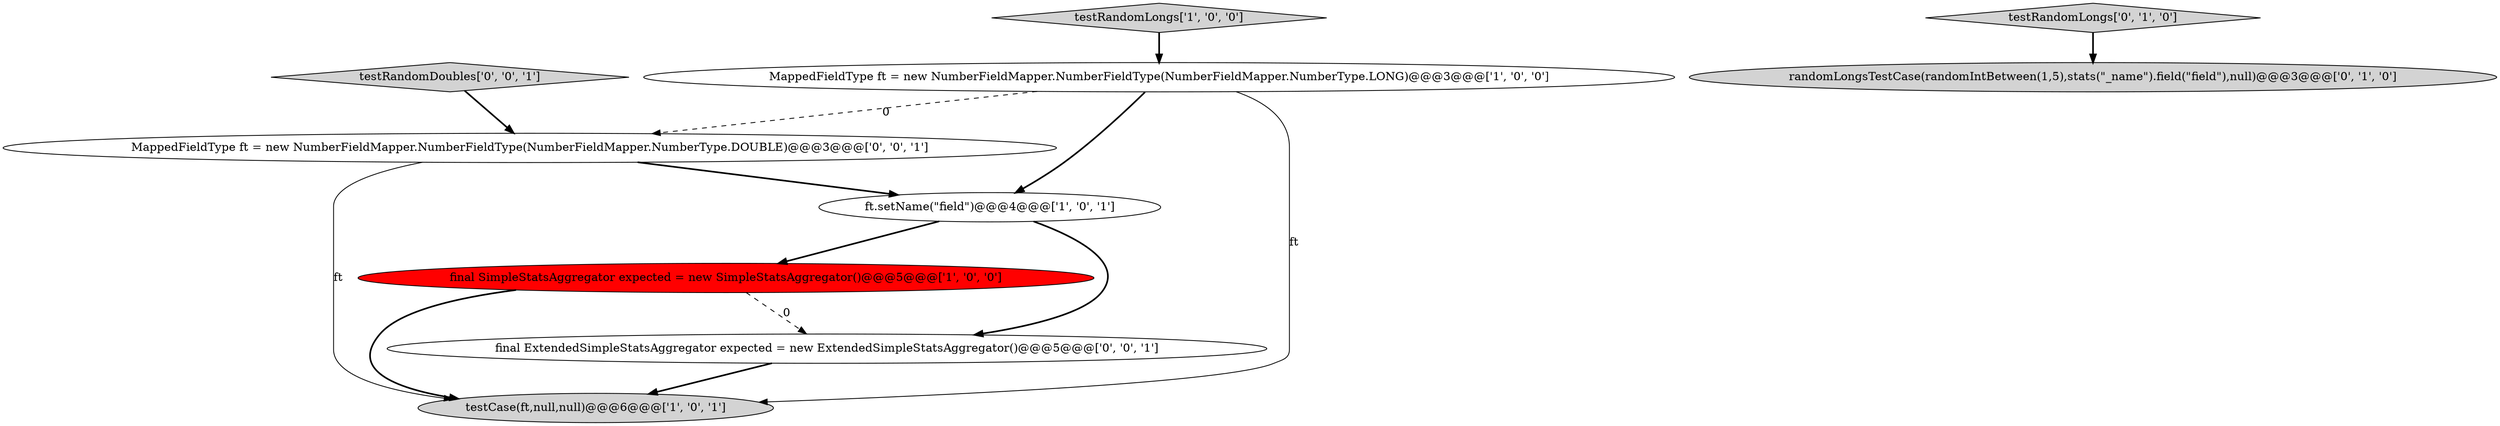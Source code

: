 digraph {
8 [style = filled, label = "final ExtendedSimpleStatsAggregator expected = new ExtendedSimpleStatsAggregator()@@@5@@@['0', '0', '1']", fillcolor = white, shape = ellipse image = "AAA0AAABBB3BBB"];
0 [style = filled, label = "testRandomLongs['1', '0', '0']", fillcolor = lightgray, shape = diamond image = "AAA0AAABBB1BBB"];
6 [style = filled, label = "testRandomLongs['0', '1', '0']", fillcolor = lightgray, shape = diamond image = "AAA0AAABBB2BBB"];
2 [style = filled, label = "MappedFieldType ft = new NumberFieldMapper.NumberFieldType(NumberFieldMapper.NumberType.LONG)@@@3@@@['1', '0', '0']", fillcolor = white, shape = ellipse image = "AAA0AAABBB1BBB"];
7 [style = filled, label = "MappedFieldType ft = new NumberFieldMapper.NumberFieldType(NumberFieldMapper.NumberType.DOUBLE)@@@3@@@['0', '0', '1']", fillcolor = white, shape = ellipse image = "AAA0AAABBB3BBB"];
3 [style = filled, label = "final SimpleStatsAggregator expected = new SimpleStatsAggregator()@@@5@@@['1', '0', '0']", fillcolor = red, shape = ellipse image = "AAA1AAABBB1BBB"];
9 [style = filled, label = "testRandomDoubles['0', '0', '1']", fillcolor = lightgray, shape = diamond image = "AAA0AAABBB3BBB"];
5 [style = filled, label = "randomLongsTestCase(randomIntBetween(1,5),stats(\"_name\").field(\"field\"),null)@@@3@@@['0', '1', '0']", fillcolor = lightgray, shape = ellipse image = "AAA0AAABBB2BBB"];
1 [style = filled, label = "ft.setName(\"field\")@@@4@@@['1', '0', '1']", fillcolor = white, shape = ellipse image = "AAA0AAABBB1BBB"];
4 [style = filled, label = "testCase(ft,null,null)@@@6@@@['1', '0', '1']", fillcolor = lightgray, shape = ellipse image = "AAA0AAABBB1BBB"];
1->3 [style = bold, label=""];
2->4 [style = solid, label="ft"];
3->8 [style = dashed, label="0"];
6->5 [style = bold, label=""];
7->1 [style = bold, label=""];
1->8 [style = bold, label=""];
8->4 [style = bold, label=""];
7->4 [style = solid, label="ft"];
9->7 [style = bold, label=""];
2->7 [style = dashed, label="0"];
3->4 [style = bold, label=""];
2->1 [style = bold, label=""];
0->2 [style = bold, label=""];
}
